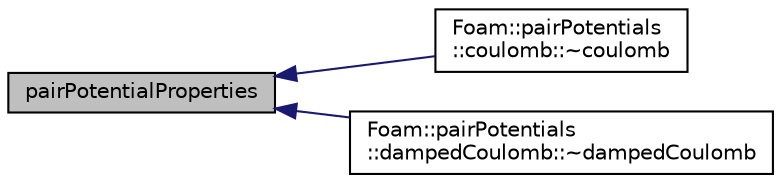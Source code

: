 digraph "pairPotentialProperties"
{
  bgcolor="transparent";
  edge [fontname="Helvetica",fontsize="10",labelfontname="Helvetica",labelfontsize="10"];
  node [fontname="Helvetica",fontsize="10",shape=record];
  rankdir="LR";
  Node1 [label="pairPotentialProperties",height=0.2,width=0.4,color="black", fillcolor="grey75", style="filled", fontcolor="black"];
  Node1 -> Node2 [dir="back",color="midnightblue",fontsize="10",style="solid",fontname="Helvetica"];
  Node2 [label="Foam::pairPotentials\l::coulomb::~coulomb",height=0.2,width=0.4,color="black",URL="$a00418.html#aacb99aed94b8c1b49932c4c6968d053f",tooltip="Destructor. "];
  Node1 -> Node3 [dir="back",color="midnightblue",fontsize="10",style="solid",fontname="Helvetica"];
  Node3 [label="Foam::pairPotentials\l::dampedCoulomb::~dampedCoulomb",height=0.2,width=0.4,color="black",URL="$a00505.html#ae04ac224de75391d36373cd3dcb4909d",tooltip="Destructor. "];
}
